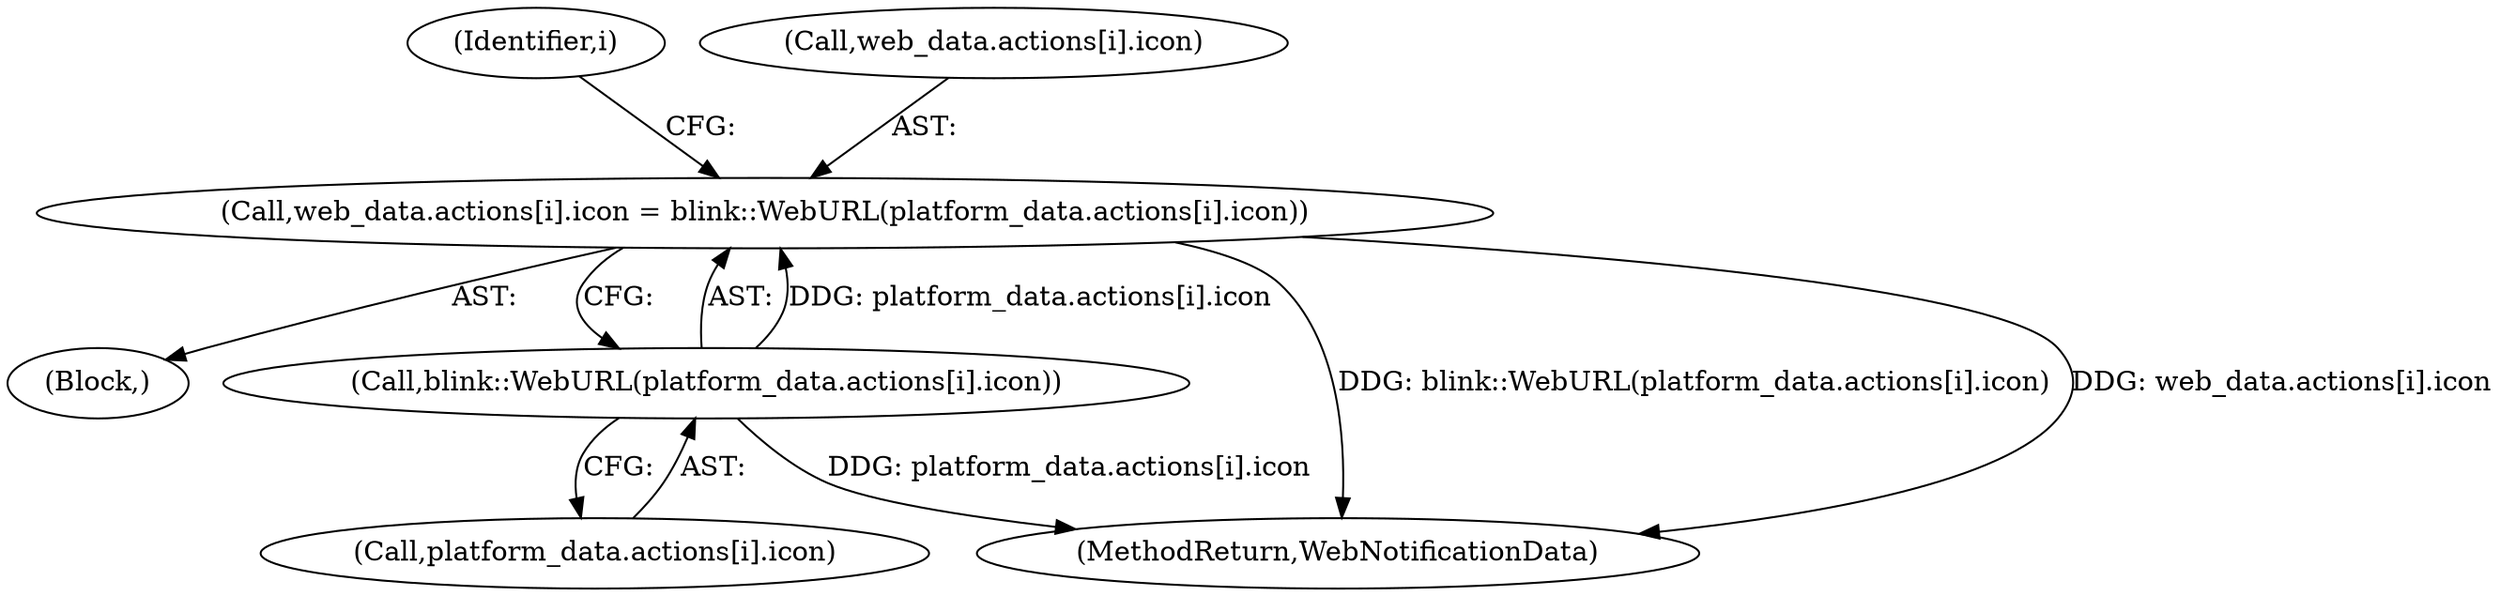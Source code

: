 digraph "0_Chrome_4a3e17c874bc4c4c90e5b0f8ec568520964695d4_2@array" {
"1000251" [label="(Call,web_data.actions[i].icon = blink::WebURL(platform_data.actions[i].icon))"];
"1000259" [label="(Call,blink::WebURL(platform_data.actions[i].icon))"];
"1000251" [label="(Call,web_data.actions[i].icon = blink::WebURL(platform_data.actions[i].icon))"];
"1000218" [label="(Identifier,i)"];
"1000219" [label="(Block,)"];
"1000259" [label="(Call,blink::WebURL(platform_data.actions[i].icon))"];
"1000252" [label="(Call,web_data.actions[i].icon)"];
"1000269" [label="(MethodReturn,WebNotificationData)"];
"1000260" [label="(Call,platform_data.actions[i].icon)"];
"1000251" -> "1000219"  [label="AST: "];
"1000251" -> "1000259"  [label="CFG: "];
"1000252" -> "1000251"  [label="AST: "];
"1000259" -> "1000251"  [label="AST: "];
"1000218" -> "1000251"  [label="CFG: "];
"1000251" -> "1000269"  [label="DDG: blink::WebURL(platform_data.actions[i].icon)"];
"1000251" -> "1000269"  [label="DDG: web_data.actions[i].icon"];
"1000259" -> "1000251"  [label="DDG: platform_data.actions[i].icon"];
"1000259" -> "1000260"  [label="CFG: "];
"1000260" -> "1000259"  [label="AST: "];
"1000259" -> "1000269"  [label="DDG: platform_data.actions[i].icon"];
}
